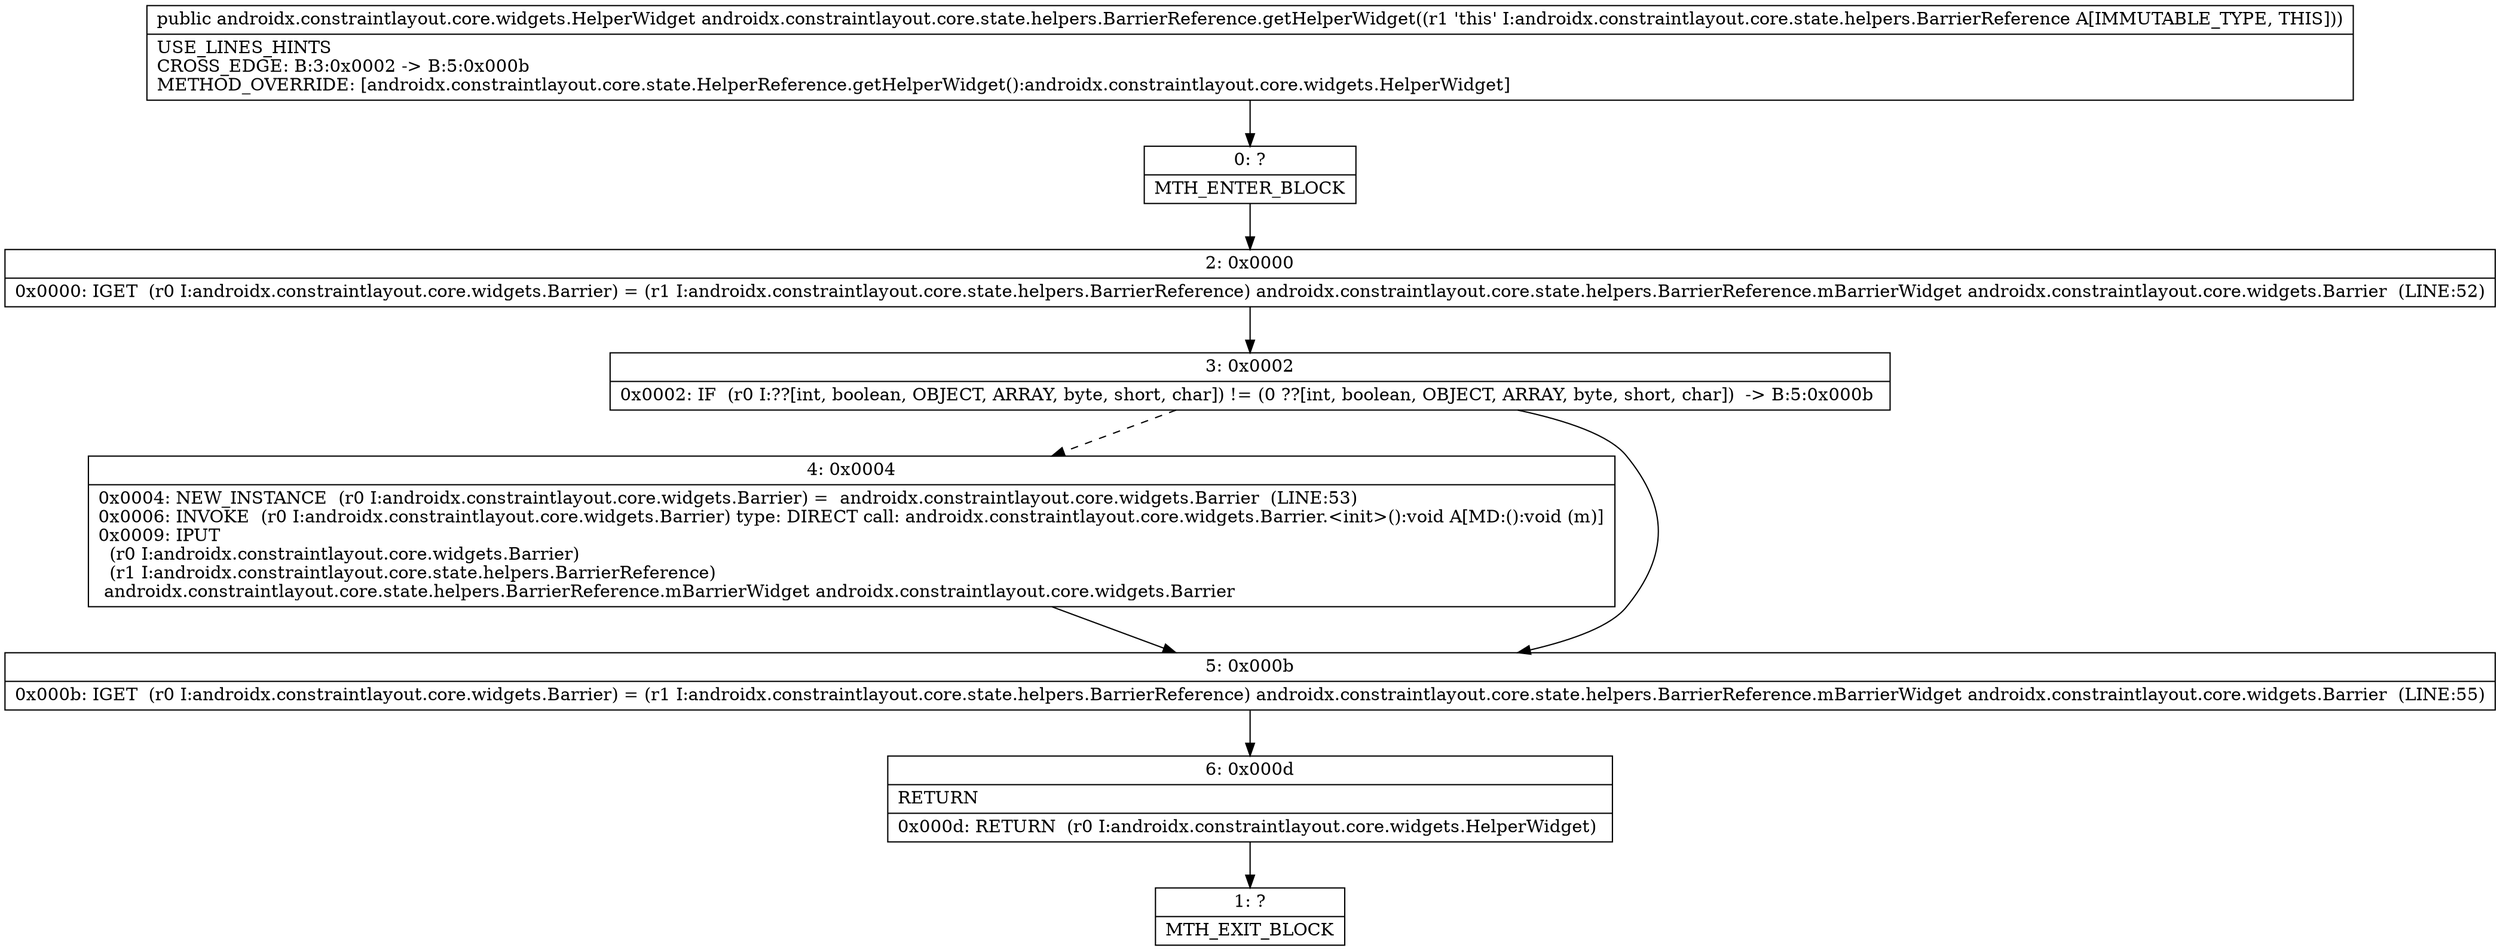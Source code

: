 digraph "CFG forandroidx.constraintlayout.core.state.helpers.BarrierReference.getHelperWidget()Landroidx\/constraintlayout\/core\/widgets\/HelperWidget;" {
Node_0 [shape=record,label="{0\:\ ?|MTH_ENTER_BLOCK\l}"];
Node_2 [shape=record,label="{2\:\ 0x0000|0x0000: IGET  (r0 I:androidx.constraintlayout.core.widgets.Barrier) = (r1 I:androidx.constraintlayout.core.state.helpers.BarrierReference) androidx.constraintlayout.core.state.helpers.BarrierReference.mBarrierWidget androidx.constraintlayout.core.widgets.Barrier  (LINE:52)\l}"];
Node_3 [shape=record,label="{3\:\ 0x0002|0x0002: IF  (r0 I:??[int, boolean, OBJECT, ARRAY, byte, short, char]) != (0 ??[int, boolean, OBJECT, ARRAY, byte, short, char])  \-\> B:5:0x000b \l}"];
Node_4 [shape=record,label="{4\:\ 0x0004|0x0004: NEW_INSTANCE  (r0 I:androidx.constraintlayout.core.widgets.Barrier) =  androidx.constraintlayout.core.widgets.Barrier  (LINE:53)\l0x0006: INVOKE  (r0 I:androidx.constraintlayout.core.widgets.Barrier) type: DIRECT call: androidx.constraintlayout.core.widgets.Barrier.\<init\>():void A[MD:():void (m)]\l0x0009: IPUT  \l  (r0 I:androidx.constraintlayout.core.widgets.Barrier)\l  (r1 I:androidx.constraintlayout.core.state.helpers.BarrierReference)\l androidx.constraintlayout.core.state.helpers.BarrierReference.mBarrierWidget androidx.constraintlayout.core.widgets.Barrier \l}"];
Node_5 [shape=record,label="{5\:\ 0x000b|0x000b: IGET  (r0 I:androidx.constraintlayout.core.widgets.Barrier) = (r1 I:androidx.constraintlayout.core.state.helpers.BarrierReference) androidx.constraintlayout.core.state.helpers.BarrierReference.mBarrierWidget androidx.constraintlayout.core.widgets.Barrier  (LINE:55)\l}"];
Node_6 [shape=record,label="{6\:\ 0x000d|RETURN\l|0x000d: RETURN  (r0 I:androidx.constraintlayout.core.widgets.HelperWidget) \l}"];
Node_1 [shape=record,label="{1\:\ ?|MTH_EXIT_BLOCK\l}"];
MethodNode[shape=record,label="{public androidx.constraintlayout.core.widgets.HelperWidget androidx.constraintlayout.core.state.helpers.BarrierReference.getHelperWidget((r1 'this' I:androidx.constraintlayout.core.state.helpers.BarrierReference A[IMMUTABLE_TYPE, THIS]))  | USE_LINES_HINTS\lCROSS_EDGE: B:3:0x0002 \-\> B:5:0x000b\lMETHOD_OVERRIDE: [androidx.constraintlayout.core.state.HelperReference.getHelperWidget():androidx.constraintlayout.core.widgets.HelperWidget]\l}"];
MethodNode -> Node_0;Node_0 -> Node_2;
Node_2 -> Node_3;
Node_3 -> Node_4[style=dashed];
Node_3 -> Node_5;
Node_4 -> Node_5;
Node_5 -> Node_6;
Node_6 -> Node_1;
}

